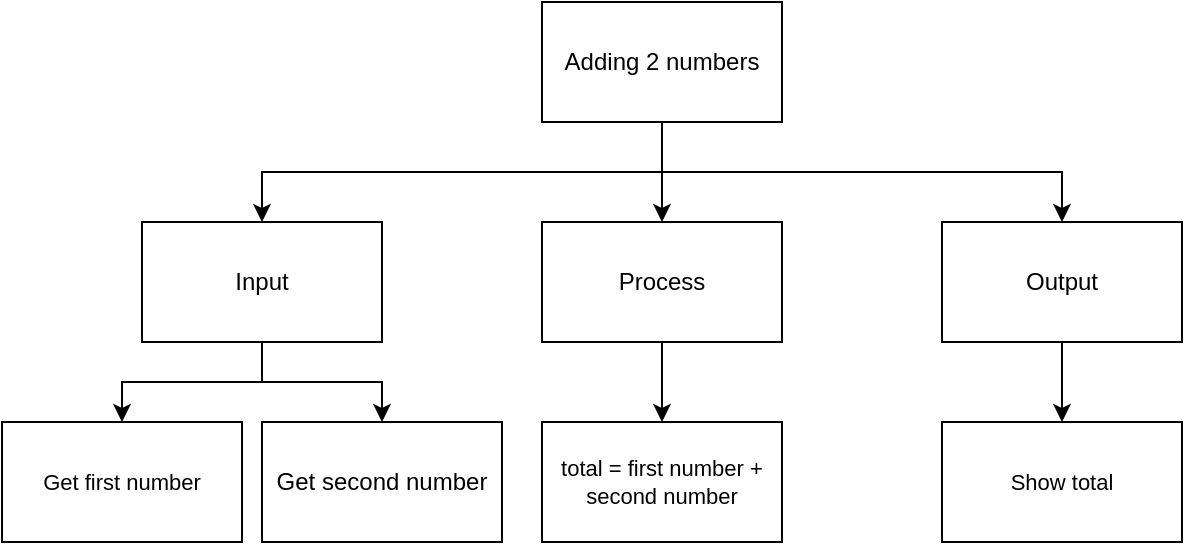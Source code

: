 <mxfile>
    <diagram id="iPy8nxO4DB-16Z_v7q7M" name="Page-1">
        <mxGraphModel dx="1006" dy="760" grid="1" gridSize="10" guides="1" tooltips="1" connect="1" arrows="1" fold="1" page="1" pageScale="1" pageWidth="827" pageHeight="1169" math="0" shadow="0">
            <root>
                <mxCell id="0"/>
                <mxCell id="1" parent="0"/>
                <mxCell id="6" style="edgeStyle=none;html=1;exitX=0.5;exitY=1;exitDx=0;exitDy=0;entryX=0.5;entryY=0;entryDx=0;entryDy=0;" parent="1" source="2" target="3" edge="1">
                    <mxGeometry relative="1" as="geometry"/>
                </mxCell>
                <mxCell id="7" style="edgeStyle=orthogonalEdgeStyle;html=1;exitX=0.5;exitY=1;exitDx=0;exitDy=0;entryX=0.5;entryY=0;entryDx=0;entryDy=0;rounded=0;" parent="1" source="2" target="4" edge="1">
                    <mxGeometry relative="1" as="geometry"/>
                </mxCell>
                <mxCell id="8" style="edgeStyle=orthogonalEdgeStyle;shape=connector;rounded=0;html=1;labelBackgroundColor=default;fontFamily=Helvetica;fontSize=11;fontColor=default;endArrow=classic;strokeColor=default;exitX=0.5;exitY=1;exitDx=0;exitDy=0;" parent="1" source="2" target="5" edge="1">
                    <mxGeometry relative="1" as="geometry"/>
                </mxCell>
                <mxCell id="2" value="Adding 2 numbers" style="rounded=0;whiteSpace=wrap;html=1;" parent="1" vertex="1">
                    <mxGeometry x="360" y="110" width="120" height="60" as="geometry"/>
                </mxCell>
                <mxCell id="16" style="edgeStyle=orthogonalEdgeStyle;shape=connector;rounded=0;html=1;labelBackgroundColor=default;fontFamily=Helvetica;fontSize=11;fontColor=default;endArrow=classic;strokeColor=default;" parent="1" source="3" target="12" edge="1">
                    <mxGeometry relative="1" as="geometry"/>
                </mxCell>
                <mxCell id="3" value="Process" style="rounded=0;whiteSpace=wrap;html=1;" parent="1" vertex="1">
                    <mxGeometry x="360" y="220" width="120" height="60" as="geometry"/>
                </mxCell>
                <mxCell id="10" style="edgeStyle=orthogonalEdgeStyle;shape=connector;rounded=0;html=1;exitX=0.5;exitY=1;exitDx=0;exitDy=0;labelBackgroundColor=default;fontFamily=Helvetica;fontSize=11;fontColor=default;endArrow=classic;strokeColor=default;" parent="1" source="4" target="9" edge="1">
                    <mxGeometry relative="1" as="geometry"/>
                </mxCell>
                <mxCell id="20" style="edgeStyle=orthogonalEdgeStyle;html=1;entryX=0.5;entryY=0;entryDx=0;entryDy=0;rounded=0;" edge="1" parent="1" source="4" target="19">
                    <mxGeometry relative="1" as="geometry"/>
                </mxCell>
                <mxCell id="4" value="Input" style="rounded=0;whiteSpace=wrap;html=1;" parent="1" vertex="1">
                    <mxGeometry x="160" y="220" width="120" height="60" as="geometry"/>
                </mxCell>
                <mxCell id="15" style="edgeStyle=orthogonalEdgeStyle;shape=connector;rounded=0;html=1;labelBackgroundColor=default;fontFamily=Helvetica;fontSize=11;fontColor=default;endArrow=classic;strokeColor=default;" parent="1" source="5" target="14" edge="1">
                    <mxGeometry relative="1" as="geometry"/>
                </mxCell>
                <mxCell id="5" value="Output" style="rounded=0;whiteSpace=wrap;html=1;" parent="1" vertex="1">
                    <mxGeometry x="560" y="220" width="120" height="60" as="geometry"/>
                </mxCell>
                <mxCell id="9" value="Get first number" style="rounded=0;whiteSpace=wrap;html=1;fontFamily=Helvetica;fontSize=11;fontColor=default;" parent="1" vertex="1">
                    <mxGeometry x="90" y="320" width="120" height="60" as="geometry"/>
                </mxCell>
                <mxCell id="12" value="total = first number + second number" style="rounded=0;whiteSpace=wrap;html=1;fontFamily=Helvetica;fontSize=11;fontColor=default;" parent="1" vertex="1">
                    <mxGeometry x="360" y="320" width="120" height="60" as="geometry"/>
                </mxCell>
                <mxCell id="14" value="Show total" style="rounded=0;whiteSpace=wrap;html=1;fontFamily=Helvetica;fontSize=11;fontColor=default;" parent="1" vertex="1">
                    <mxGeometry x="560" y="320" width="120" height="60" as="geometry"/>
                </mxCell>
                <mxCell id="19" value="Get second number" style="rounded=0;whiteSpace=wrap;html=1;" vertex="1" parent="1">
                    <mxGeometry x="220" y="320" width="120" height="60" as="geometry"/>
                </mxCell>
            </root>
        </mxGraphModel>
    </diagram>
</mxfile>
